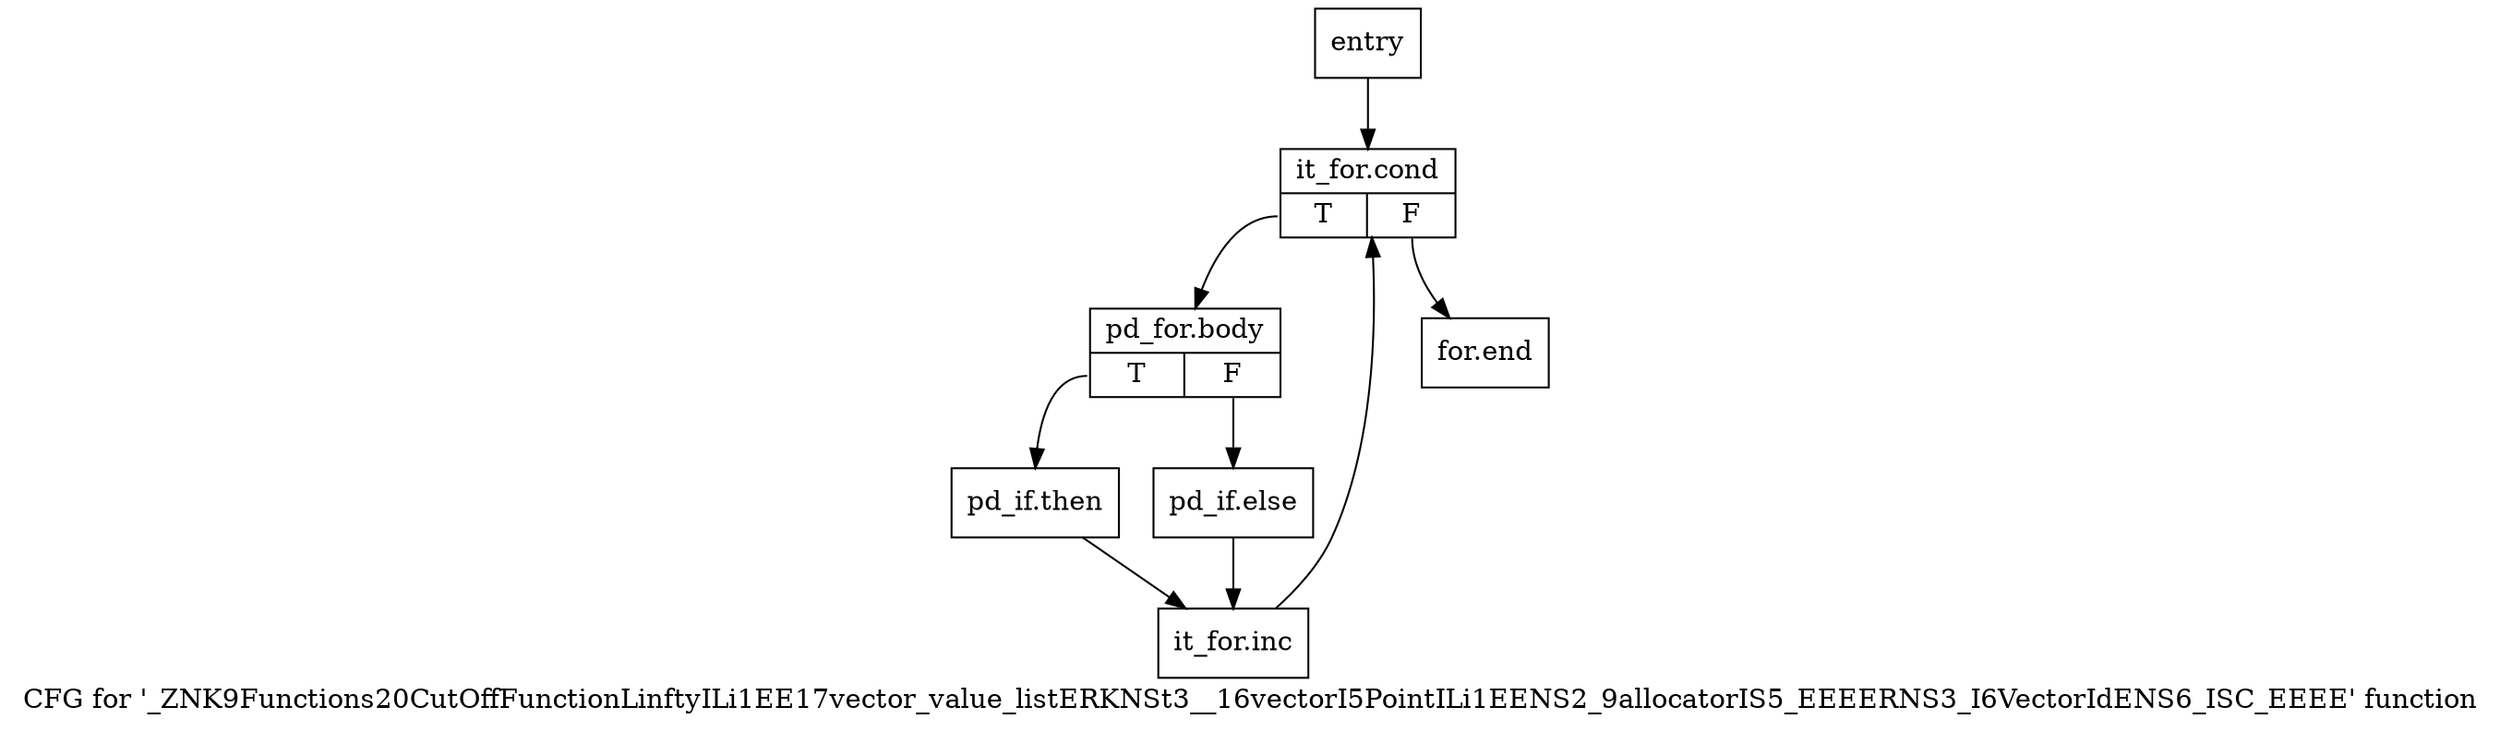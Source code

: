 digraph "CFG for '_ZNK9Functions20CutOffFunctionLinftyILi1EE17vector_value_listERKNSt3__16vectorI5PointILi1EENS2_9allocatorIS5_EEEERNS3_I6VectorIdENS6_ISC_EEEE' function" {
	label="CFG for '_ZNK9Functions20CutOffFunctionLinftyILi1EE17vector_value_listERKNSt3__16vectorI5PointILi1EENS2_9allocatorIS5_EEEERNS3_I6VectorIdENS6_ISC_EEEE' function";

	Node0x59dbff0 [shape=record,label="{entry}"];
	Node0x59dbff0 -> Node0x59dc040;
	Node0x59dc040 [shape=record,label="{it_for.cond|{<s0>T|<s1>F}}"];
	Node0x59dc040:s0 -> Node0x59dc090;
	Node0x59dc040:s1 -> Node0x59dc1d0;
	Node0x59dc090 [shape=record,label="{pd_for.body|{<s0>T|<s1>F}}"];
	Node0x59dc090:s0 -> Node0x59dc0e0;
	Node0x59dc090:s1 -> Node0x59dc130;
	Node0x59dc0e0 [shape=record,label="{pd_if.then}"];
	Node0x59dc0e0 -> Node0x59dc180;
	Node0x59dc130 [shape=record,label="{pd_if.else}"];
	Node0x59dc130 -> Node0x59dc180;
	Node0x59dc180 [shape=record,label="{it_for.inc}"];
	Node0x59dc180 -> Node0x59dc040;
	Node0x59dc1d0 [shape=record,label="{for.end}"];
}
